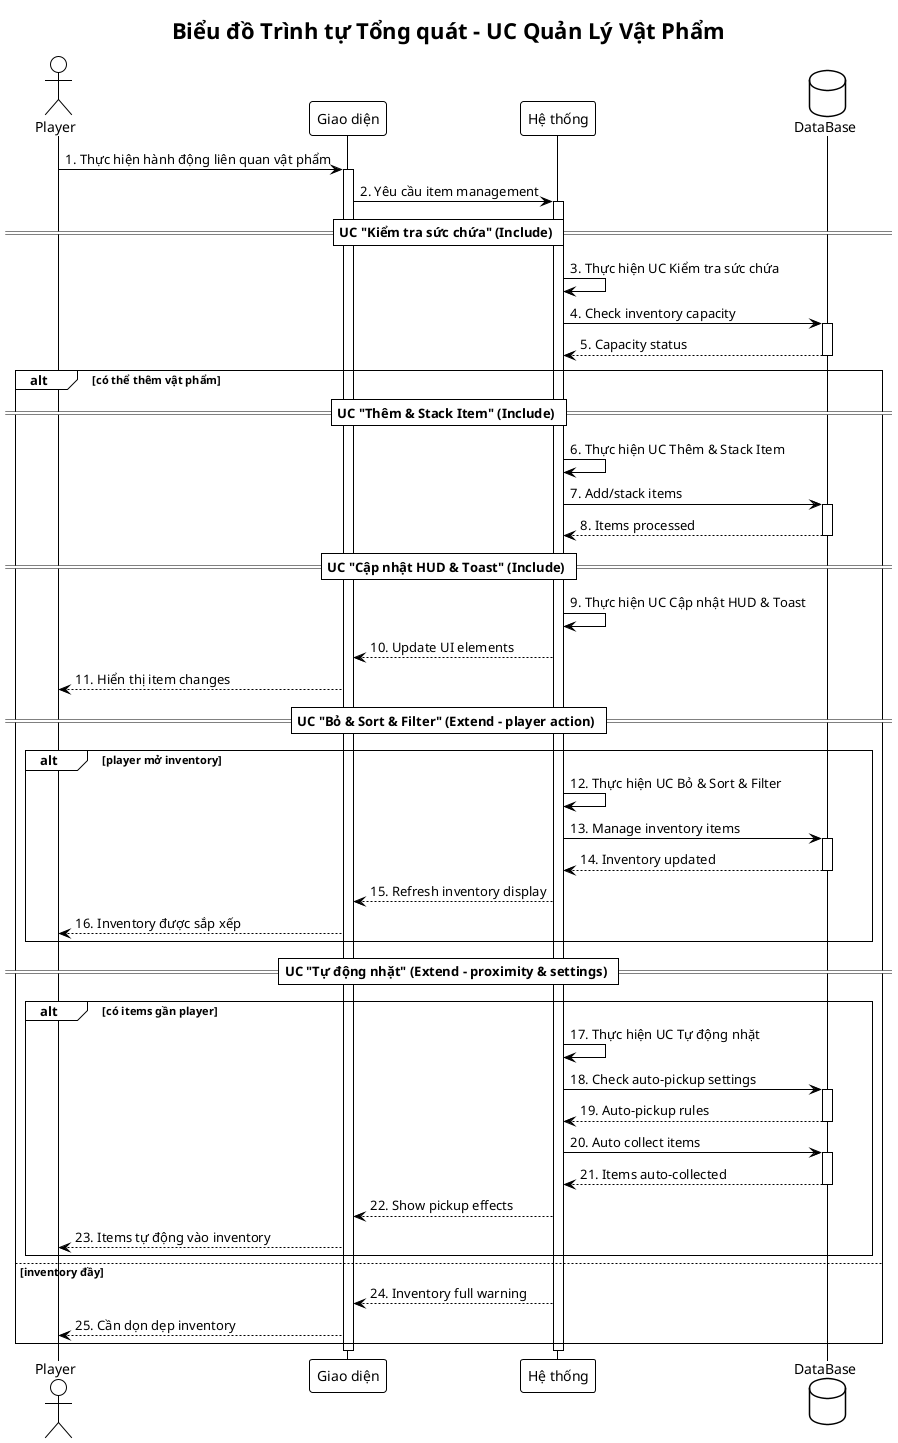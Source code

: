 @startuml Sequence_Main_UC_Quan_Ly_Vat_Pham
!theme plain

title Biểu đồ Trình tự Tổng quát - UC Quản Lý Vật Phẩm

actor Player
participant "Giao diện" as UI
participant "Hệ thống" as System
database "DataBase" as DB

Player -> UI: 1. Thực hiện hành động liên quan vật phẩm
activate UI
UI -> System: 2. Yêu cầu item management
activate System

== UC "Kiểm tra sức chứa" (Include) ==
System -> System: 3. Thực hiện UC Kiểm tra sức chứa
System -> DB: 4. Check inventory capacity
activate DB
DB --> System: 5. Capacity status
deactivate DB

alt có thể thêm vật phẩm
    == UC "Thêm & Stack Item" (Include) ==
    System -> System: 6. Thực hiện UC Thêm & Stack Item
    System -> DB: 7. Add/stack items
    activate DB
    DB --> System: 8. Items processed
    deactivate DB
    
    == UC "Cập nhật HUD & Toast" (Include) ==
    System -> System: 9. Thực hiện UC Cập nhật HUD & Toast
    System --> UI: 10. Update UI elements
    UI --> Player: 11. Hiển thị item changes
    
    == UC "Bỏ & Sort & Filter" (Extend - player action) ==
    alt player mở inventory
        System -> System: 12. Thực hiện UC Bỏ & Sort & Filter
        System -> DB: 13. Manage inventory items
        activate DB
        DB --> System: 14. Inventory updated
        deactivate DB
        
        System --> UI: 15. Refresh inventory display
        UI --> Player: 16. Inventory được sắp xếp
    end
    
    == UC "Tự động nhặt" (Extend - proximity & settings) ==
    alt có items gần player
        System -> System: 17. Thực hiện UC Tự động nhặt
        System -> DB: 18. Check auto-pickup settings
        activate DB
        DB --> System: 19. Auto-pickup rules
        deactivate DB
        
        System -> DB: 20. Auto collect items
        activate DB
        DB --> System: 21. Items auto-collected
        deactivate DB
        
        System --> UI: 22. Show pickup effects
        UI --> Player: 23. Items tự động vào inventory
    end
    
else inventory đầy
    System --> UI: 24. Inventory full warning
    UI --> Player: 25. Cần dọn dẹp inventory
end

deactivate System
deactivate UI

@enduml

